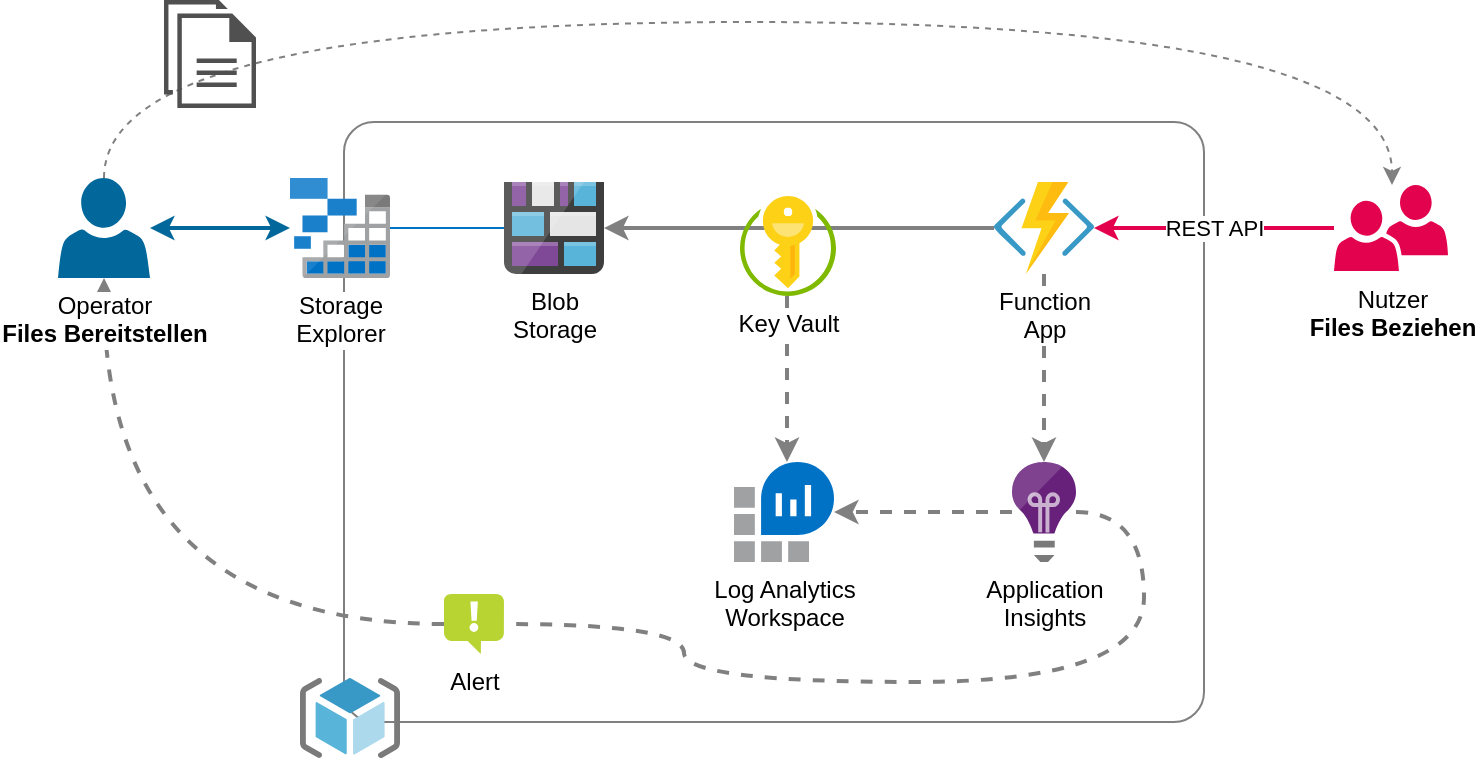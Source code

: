 <mxfile version="20.8.10" type="device"><diagram name="Seite-1" id="Pvs-3e0h9nJi2ktBfZ9t"><mxGraphModel dx="878" dy="696" grid="1" gridSize="10" guides="1" tooltips="1" connect="1" arrows="1" fold="1" page="1" pageScale="1" pageWidth="827" pageHeight="1169" math="0" shadow="0"><root><mxCell id="0"/><mxCell id="1" parent="0"/><mxCell id="kaHK7x4kg4sLKph99-Qs-10" value="" style="rounded=1;whiteSpace=wrap;html=1;fillColor=none;strokeColor=#808080;arcSize=5" vertex="1" parent="1"><mxGeometry x="223" y="210" width="430" height="300" as="geometry"/></mxCell><mxCell id="kaHK7x4kg4sLKph99-Qs-1" value="Blob&lt;br&gt;Storage" style="sketch=0;aspect=fixed;html=1;points=[];align=center;image;fontSize=12;image=img/lib/mscae/Blog_Storage.svg;" vertex="1" parent="1"><mxGeometry x="303" y="240" width="50" height="46" as="geometry"/></mxCell><mxCell id="kaHK7x4kg4sLKph99-Qs-23" style="edgeStyle=elbowEdgeStyle;rounded=0;orthogonalLoop=1;jettySize=auto;html=1;strokeColor=#0072c6;strokeWidth=1;startArrow=none;startFill=0;endArrow=none;endFill=0;" edge="1" parent="1" source="kaHK7x4kg4sLKph99-Qs-2" target="kaHK7x4kg4sLKph99-Qs-1"><mxGeometry relative="1" as="geometry"/></mxCell><mxCell id="kaHK7x4kg4sLKph99-Qs-2" value="Storage&lt;br&gt;Explorer" style="sketch=0;aspect=fixed;html=1;points=[];align=center;image;fontSize=12;image=img/lib/mscae/Storage_Explorer.svg;" vertex="1" parent="1"><mxGeometry x="196" y="238" width="50" height="50" as="geometry"/></mxCell><mxCell id="kaHK7x4kg4sLKph99-Qs-14" value="REST API" style="edgeStyle=orthogonalEdgeStyle;rounded=0;orthogonalLoop=1;jettySize=auto;html=1;strokeColor=#E3024D;strokeWidth=2;startArrow=none;startFill=0;" edge="1" parent="1" source="kaHK7x4kg4sLKph99-Qs-3" target="kaHK7x4kg4sLKph99-Qs-5"><mxGeometry relative="1" as="geometry"/></mxCell><mxCell id="kaHK7x4kg4sLKph99-Qs-3" value="Nutzer&lt;br&gt;&lt;b&gt;Files Beziehen&lt;/b&gt;" style="sketch=0;pointerEvents=1;shadow=0;dashed=0;html=1;strokeColor=none;fillColor=#e3024d;labelPosition=center;verticalLabelPosition=bottom;verticalAlign=top;outlineConnect=0;align=center;shape=mxgraph.office.users.users_two;" vertex="1" parent="1"><mxGeometry x="718" y="241.5" width="57" height="43" as="geometry"/></mxCell><mxCell id="kaHK7x4kg4sLKph99-Qs-13" style="edgeStyle=orthogonalEdgeStyle;rounded=0;orthogonalLoop=1;jettySize=auto;html=1;strokeColor=#02689B;startArrow=classic;startFill=1;strokeWidth=2;" edge="1" parent="1" source="kaHK7x4kg4sLKph99-Qs-4" target="kaHK7x4kg4sLKph99-Qs-2"><mxGeometry relative="1" as="geometry"/></mxCell><mxCell id="kaHK7x4kg4sLKph99-Qs-15" style="edgeStyle=orthogonalEdgeStyle;rounded=0;orthogonalLoop=1;jettySize=auto;html=1;strokeColor=#808080;strokeWidth=2;startArrow=none;startFill=0;dashed=1;" edge="1" parent="1" source="kaHK7x4kg4sLKph99-Qs-5" target="kaHK7x4kg4sLKph99-Qs-9"><mxGeometry relative="1" as="geometry"/></mxCell><mxCell id="kaHK7x4kg4sLKph99-Qs-6" value="Log Analytics&lt;br&gt;Workspace" style="sketch=0;aspect=fixed;html=1;points=[];align=center;image;fontSize=12;image=img/lib/mscae/Log_Analytics_Workspaces.svg;" vertex="1" parent="1"><mxGeometry x="418" y="380" width="50" height="50" as="geometry"/></mxCell><mxCell id="kaHK7x4kg4sLKph99-Qs-7" value="" style="sketch=0;aspect=fixed;html=1;points=[];align=center;image;fontSize=12;image=img/lib/mscae/ResourceGroup.svg;" vertex="1" parent="1"><mxGeometry x="201" y="488" width="50" height="40" as="geometry"/></mxCell><mxCell id="kaHK7x4kg4sLKph99-Qs-21" style="edgeStyle=elbowEdgeStyle;rounded=0;orthogonalLoop=1;jettySize=auto;html=1;dashed=1;strokeColor=#808080;strokeWidth=2;startArrow=none;startFill=0;" edge="1" parent="1" source="kaHK7x4kg4sLKph99-Qs-8" target="kaHK7x4kg4sLKph99-Qs-6"><mxGeometry relative="1" as="geometry"/></mxCell><mxCell id="kaHK7x4kg4sLKph99-Qs-16" style="edgeStyle=orthogonalEdgeStyle;rounded=0;orthogonalLoop=1;jettySize=auto;html=1;dashed=1;strokeColor=#808080;strokeWidth=2;startArrow=none;startFill=0;" edge="1" parent="1" source="kaHK7x4kg4sLKph99-Qs-9" target="kaHK7x4kg4sLKph99-Qs-6"><mxGeometry relative="1" as="geometry"/></mxCell><mxCell id="kaHK7x4kg4sLKph99-Qs-18" style="edgeStyle=orthogonalEdgeStyle;rounded=0;orthogonalLoop=1;jettySize=auto;html=1;dashed=1;strokeColor=#808080;strokeWidth=2;startArrow=none;startFill=0;curved=1;" edge="1" parent="1" source="kaHK7x4kg4sLKph99-Qs-11" target="kaHK7x4kg4sLKph99-Qs-4"><mxGeometry relative="1" as="geometry"/></mxCell><mxCell id="kaHK7x4kg4sLKph99-Qs-22" style="edgeStyle=elbowEdgeStyle;rounded=0;orthogonalLoop=1;jettySize=auto;html=1;strokeColor=#808080;strokeWidth=2;startArrow=none;startFill=0;" edge="1" parent="1" source="kaHK7x4kg4sLKph99-Qs-5" target="kaHK7x4kg4sLKph99-Qs-1"><mxGeometry relative="1" as="geometry"/></mxCell><mxCell id="kaHK7x4kg4sLKph99-Qs-5" value="Function&lt;br&gt;App" style="sketch=0;aspect=fixed;html=1;points=[];align=center;image;fontSize=12;image=img/lib/mscae/Functions.svg;" vertex="1" parent="1"><mxGeometry x="548" y="240" width="50" height="46" as="geometry"/></mxCell><mxCell id="kaHK7x4kg4sLKph99-Qs-20" value="" style="edgeStyle=orthogonalEdgeStyle;rounded=0;orthogonalLoop=1;jettySize=auto;html=1;dashed=1;strokeColor=#808080;strokeWidth=2;startArrow=none;startFill=0;endArrow=none;curved=1;" edge="1" parent="1" source="kaHK7x4kg4sLKph99-Qs-9" target="kaHK7x4kg4sLKph99-Qs-11"><mxGeometry relative="1" as="geometry"><mxPoint x="668" y="430" as="sourcePoint"/><mxPoint x="103" y="288" as="targetPoint"/><Array as="points"><mxPoint x="623" y="405"/><mxPoint x="623" y="490"/><mxPoint x="393" y="490"/><mxPoint x="393" y="461"/></Array></mxGeometry></mxCell><mxCell id="kaHK7x4kg4sLKph99-Qs-11" value="Alert" style="sketch=0;aspect=fixed;html=1;points=[];align=center;image;fontSize=12;image=img/lib/mscae/Notification.svg;strokeColor=#808080;fillColor=none;" vertex="1" parent="1"><mxGeometry x="273" y="446" width="30" height="30" as="geometry"/></mxCell><mxCell id="kaHK7x4kg4sLKph99-Qs-9" value="Application&lt;br&gt;Insights" style="sketch=0;aspect=fixed;html=1;points=[];align=center;image;fontSize=12;image=img/lib/mscae/Application_Insights.svg;" vertex="1" parent="1"><mxGeometry x="557" y="380" width="32" height="50" as="geometry"/></mxCell><mxCell id="kaHK7x4kg4sLKph99-Qs-24" style="edgeStyle=orthogonalEdgeStyle;rounded=0;orthogonalLoop=1;jettySize=auto;html=1;strokeColor=#808080;strokeWidth=1;startArrow=none;startFill=0;endArrow=classic;endFill=1;curved=1;dashed=1;" edge="1" parent="1" source="kaHK7x4kg4sLKph99-Qs-4" target="kaHK7x4kg4sLKph99-Qs-3"><mxGeometry relative="1" as="geometry"><Array as="points"><mxPoint x="103" y="160"/><mxPoint x="747" y="160"/></Array></mxGeometry></mxCell><mxCell id="kaHK7x4kg4sLKph99-Qs-4" value="Operator&lt;br&gt;&lt;b&gt;Files Bereitstellen&lt;/b&gt;" style="sketch=0;pointerEvents=1;shadow=0;dashed=0;html=1;strokeColor=none;fillColor=#02689b;labelPosition=center;verticalLabelPosition=bottom;verticalAlign=top;outlineConnect=0;align=center;shape=mxgraph.office.users.user;labelBackgroundColor=default;" vertex="1" parent="1"><mxGeometry x="80" y="238" width="46" height="50" as="geometry"/></mxCell><mxCell id="kaHK7x4kg4sLKph99-Qs-8" value="Key Vault" style="sketch=0;aspect=fixed;html=1;points=[];align=center;image;fontSize=12;image=img/lib/mscae/Key_Vaults.svg;" vertex="1" parent="1"><mxGeometry x="421" y="247" width="48" height="50" as="geometry"/></mxCell><mxCell id="kaHK7x4kg4sLKph99-Qs-17" value="" style="sketch=0;pointerEvents=1;shadow=0;dashed=0;html=1;strokeColor=none;fillColor=#505050;labelPosition=center;verticalLabelPosition=bottom;verticalAlign=top;outlineConnect=0;align=center;shape=mxgraph.office.concepts.documents;" vertex="1" parent="1"><mxGeometry x="133" y="149" width="46" height="54" as="geometry"/></mxCell></root></mxGraphModel></diagram></mxfile>